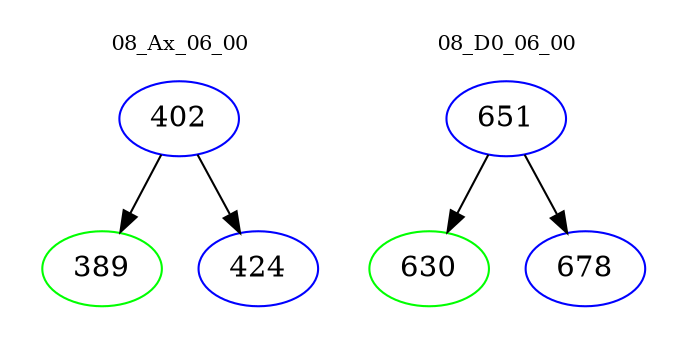 digraph{
subgraph cluster_0 {
color = white
label = "08_Ax_06_00";
fontsize=10;
T0_402 [label="402", color="blue"]
T0_402 -> T0_389 [color="black"]
T0_389 [label="389", color="green"]
T0_402 -> T0_424 [color="black"]
T0_424 [label="424", color="blue"]
}
subgraph cluster_1 {
color = white
label = "08_D0_06_00";
fontsize=10;
T1_651 [label="651", color="blue"]
T1_651 -> T1_630 [color="black"]
T1_630 [label="630", color="green"]
T1_651 -> T1_678 [color="black"]
T1_678 [label="678", color="blue"]
}
}

